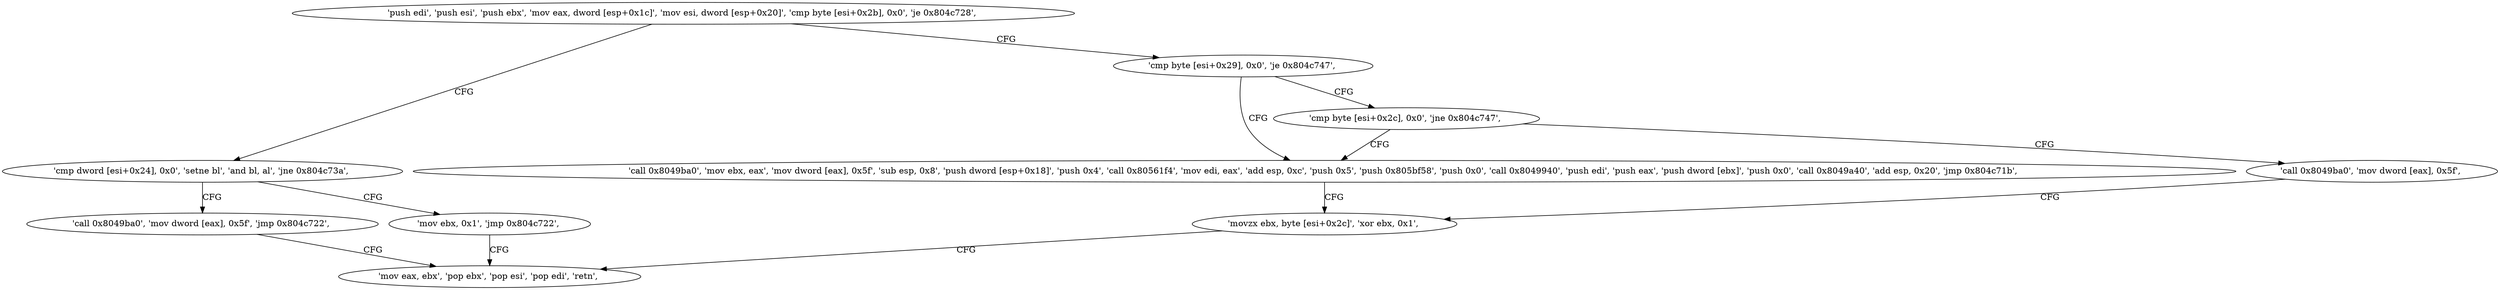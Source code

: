 digraph "func" {
"134530803" [label = "'push edi', 'push esi', 'push ebx', 'mov eax, dword [esp+0x1c]', 'mov esi, dword [esp+0x20]', 'cmp byte [esi+0x2b], 0x0', 'je 0x804c728', " ]
"134530856" [label = "'cmp dword [esi+0x24], 0x0', 'setne bl', 'and bl, al', 'jne 0x804c73a', " ]
"134530820" [label = "'cmp byte [esi+0x29], 0x0', 'je 0x804c747', " ]
"134530874" [label = "'call 0x8049ba0', 'mov dword [eax], 0x5f', 'jmp 0x804c722', " ]
"134530867" [label = "'mov ebx, 0x1', 'jmp 0x804c722', " ]
"134530887" [label = "'call 0x8049ba0', 'mov ebx, eax', 'mov dword [eax], 0x5f', 'sub esp, 0x8', 'push dword [esp+0x18]', 'push 0x4', 'call 0x80561f4', 'mov edi, eax', 'add esp, 0xc', 'push 0x5', 'push 0x805bf58', 'push 0x0', 'call 0x8049940', 'push edi', 'push eax', 'push dword [ebx]', 'push 0x0', 'call 0x8049a40', 'add esp, 0x20', 'jmp 0x804c71b', " ]
"134530826" [label = "'cmp byte [esi+0x2c], 0x0', 'jne 0x804c747', " ]
"134530850" [label = "'mov eax, ebx', 'pop ebx', 'pop esi', 'pop edi', 'retn', " ]
"134530843" [label = "'movzx ebx, byte [esi+0x2c]', 'xor ebx, 0x1', " ]
"134530832" [label = "'call 0x8049ba0', 'mov dword [eax], 0x5f', " ]
"134530803" -> "134530856" [ label = "CFG" ]
"134530803" -> "134530820" [ label = "CFG" ]
"134530856" -> "134530874" [ label = "CFG" ]
"134530856" -> "134530867" [ label = "CFG" ]
"134530820" -> "134530887" [ label = "CFG" ]
"134530820" -> "134530826" [ label = "CFG" ]
"134530874" -> "134530850" [ label = "CFG" ]
"134530867" -> "134530850" [ label = "CFG" ]
"134530887" -> "134530843" [ label = "CFG" ]
"134530826" -> "134530887" [ label = "CFG" ]
"134530826" -> "134530832" [ label = "CFG" ]
"134530843" -> "134530850" [ label = "CFG" ]
"134530832" -> "134530843" [ label = "CFG" ]
}
